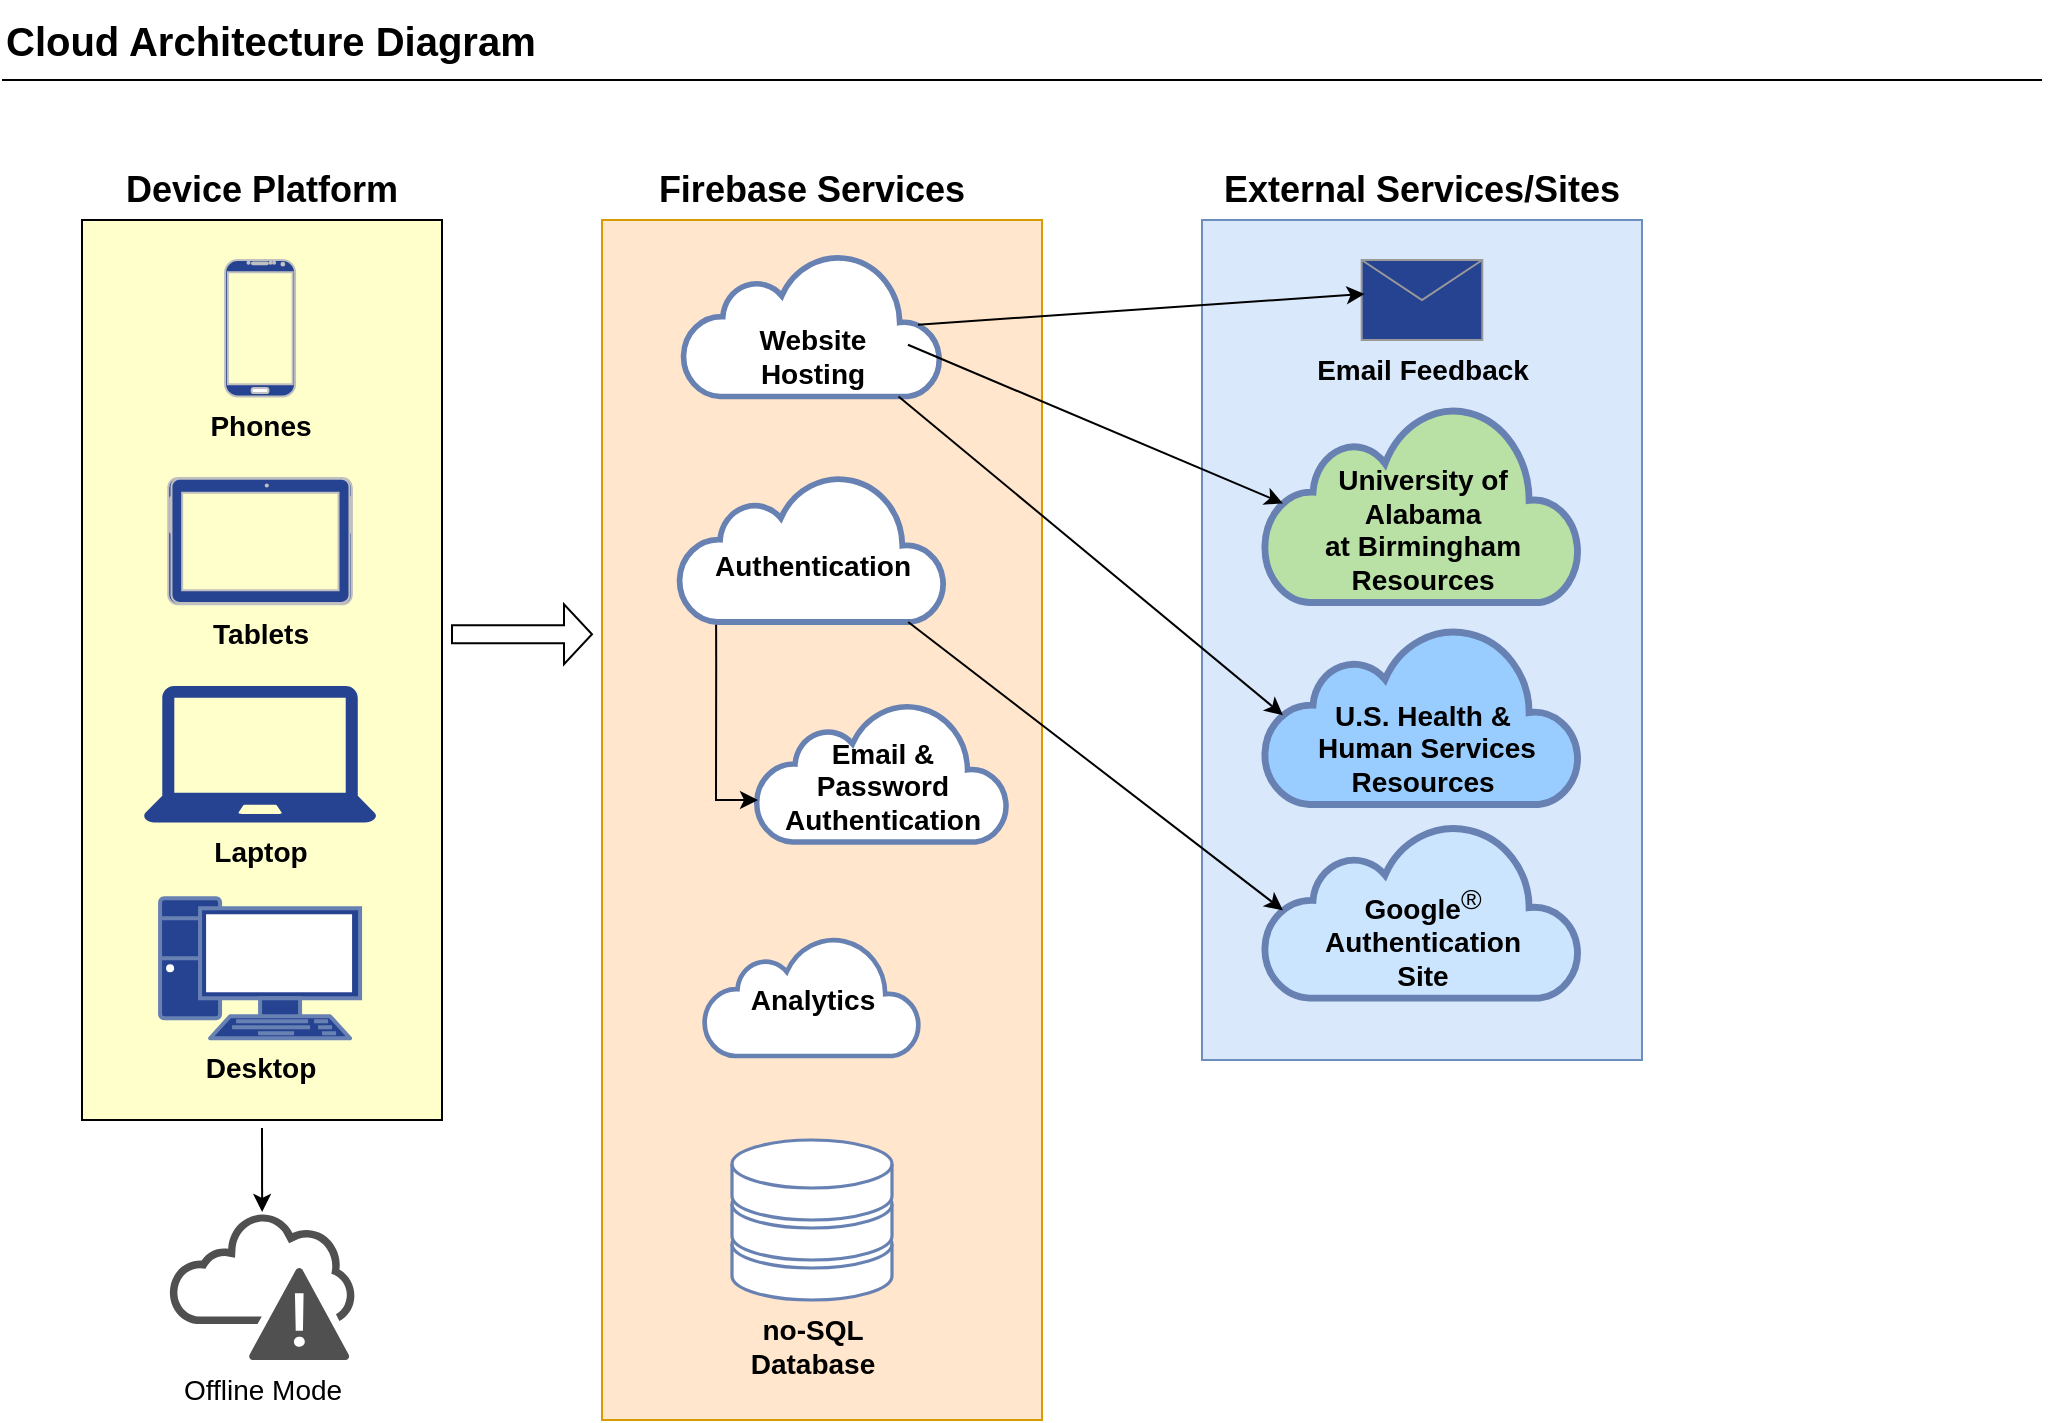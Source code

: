 <mxfile version="15.2.7" type="device"><diagram name="Cloud Architecture" id="9EUJt5jS7o1EEq1mbs0O"><mxGraphModel dx="1408" dy="808" grid="1" gridSize="10" guides="1" tooltips="1" connect="1" arrows="1" fold="1" page="1" pageScale="1" pageWidth="1100" pageHeight="850" math="0" shadow="0"><root><mxCell id="5dVM9Nsjc-HdfH1F0m2--0"/><mxCell id="5dVM9Nsjc-HdfH1F0m2--1" parent="5dVM9Nsjc-HdfH1F0m2--0"/><mxCell id="5dVM9Nsjc-HdfH1F0m2--44" value="" style="rounded=0;whiteSpace=wrap;html=1;fillColor=#dae8fc;strokeColor=#6c8ebf;" vertex="1" parent="5dVM9Nsjc-HdfH1F0m2--1"><mxGeometry x="639.995" y="150" width="220" height="420" as="geometry"/></mxCell><mxCell id="5dVM9Nsjc-HdfH1F0m2--34" value="" style="rounded=0;whiteSpace=wrap;html=1;fillColor=#ffe6cc;strokeColor=#d79b00;" vertex="1" parent="5dVM9Nsjc-HdfH1F0m2--1"><mxGeometry x="340" y="150" width="220" height="600" as="geometry"/></mxCell><mxCell id="5dVM9Nsjc-HdfH1F0m2--3" value="no-SQL&lt;br style=&quot;font-size: 14px;&quot;&gt;Database" style="fontColor=#000000;verticalAlign=top;verticalLabelPosition=bottom;labelPosition=center;align=center;html=1;outlineConnect=0;fillColor=#FFFFFF;strokeColor=#6881B3;gradientColor=none;gradientDirection=north;strokeWidth=2;shape=mxgraph.networks.storage;fontSize=14;fontStyle=1" vertex="1" parent="5dVM9Nsjc-HdfH1F0m2--1"><mxGeometry x="405" y="610" width="80" height="80" as="geometry"/></mxCell><mxCell id="5dVM9Nsjc-HdfH1F0m2--4" value="Email &amp;amp;&lt;br&gt;Password&lt;br style=&quot;font-size: 14px&quot;&gt;Authentication" style="html=1;outlineConnect=0;fillColor=#FFFFFF;strokeColor=#6881B3;gradientColor=none;gradientDirection=north;strokeWidth=2;shape=mxgraph.networks.cloud;fontColor=#000000;fontStyle=1;verticalAlign=bottom;aspect=fixed;fontSize=14;" vertex="1" parent="5dVM9Nsjc-HdfH1F0m2--1"><mxGeometry x="417.0" y="391" width="126" height="70" as="geometry"/></mxCell><mxCell id="5dVM9Nsjc-HdfH1F0m2--5" value="Google&lt;span style=&quot;font-family: arial; font-weight: 400; font-size: 14px;&quot;&gt;&lt;sup style=&quot;font-size: 14px;&quot;&gt;&lt;font style=&quot;font-size: 14px;&quot;&gt;®&lt;/font&gt;&lt;/sup&gt;&lt;/span&gt;&lt;br style=&quot;font-size: 14px;&quot;&gt;Authentication&lt;br style=&quot;font-size: 14px;&quot;&gt;Site" style="html=1;outlineConnect=0;fillColor=#CCE5FF;strokeColor=#6881B3;gradientColor=none;gradientDirection=north;strokeWidth=2;shape=mxgraph.networks.cloud;fontColor=#000000;fontStyle=1;verticalAlign=bottom;aspect=fixed;fontSize=14;" vertex="1" parent="5dVM9Nsjc-HdfH1F0m2--1"><mxGeometry x="670.995" y="451.26" width="158" height="87.78" as="geometry"/></mxCell><mxCell id="5dVM9Nsjc-HdfH1F0m2--8" value="U.S. Health &amp;amp;&lt;br style=&quot;font-size: 14px;&quot;&gt;&amp;nbsp;Human Services&lt;br style=&quot;font-size: 14px;&quot;&gt;Resources" style="html=1;outlineConnect=0;fillColor=#99CCFF;strokeColor=#6881B3;gradientColor=none;gradientDirection=north;strokeWidth=2;shape=mxgraph.networks.cloud;fontColor=#000000;fontStyle=1;verticalAlign=bottom;fontSize=14;aspect=fixed;" vertex="1" parent="5dVM9Nsjc-HdfH1F0m2--1"><mxGeometry x="670.995" y="353" width="158" height="89.23" as="geometry"/></mxCell><mxCell id="5dVM9Nsjc-HdfH1F0m2--9" value="University of &lt;br style=&quot;font-size: 14px;&quot;&gt;Alabama &lt;br style=&quot;font-size: 14px;&quot;&gt;at Birmingham&lt;br style=&quot;font-size: 14px;&quot;&gt;Resources" style="html=1;outlineConnect=0;fillColor=#B9E0A5;strokeColor=#6881B3;gradientColor=none;gradientDirection=north;strokeWidth=2;shape=mxgraph.networks.cloud;fontColor=#000000;fontStyle=1;verticalAlign=bottom;fontSize=14;aspect=fixed;" vertex="1" parent="5dVM9Nsjc-HdfH1F0m2--1"><mxGeometry x="670.995" y="242.13" width="158" height="99.14" as="geometry"/></mxCell><mxCell id="5dVM9Nsjc-HdfH1F0m2--10" value="Email Feedback" style="verticalLabelPosition=bottom;shadow=0;dashed=0;align=center;html=1;verticalAlign=top;strokeWidth=1;shape=mxgraph.mockup.misc.mail2;strokeColor=#999999;fillColor=#264391;fontSize=14;fontStyle=1" vertex="1" parent="5dVM9Nsjc-HdfH1F0m2--1"><mxGeometry x="719.835" y="170" width="60.32" height="40" as="geometry"/></mxCell><mxCell id="5dVM9Nsjc-HdfH1F0m2--11" value="Offline Mode" style="sketch=0;pointerEvents=1;shadow=0;dashed=0;html=1;strokeColor=none;fillColor=#505050;labelPosition=center;verticalLabelPosition=bottom;outlineConnect=0;verticalAlign=top;align=center;shape=mxgraph.office.clouds.cloud_disaster;fontSize=14;" vertex="1" parent="5dVM9Nsjc-HdfH1F0m2--1"><mxGeometry x="123.13" y="646" width="94" height="74" as="geometry"/></mxCell><mxCell id="5dVM9Nsjc-HdfH1F0m2--12" value="Cloud Architecture Diagram" style="text;html=1;strokeColor=none;fillColor=none;align=left;verticalAlign=middle;whiteSpace=wrap;rounded=0;fontColor=#000000;fontSize=20;fontStyle=1" vertex="1" parent="5dVM9Nsjc-HdfH1F0m2--1"><mxGeometry x="40" y="40" width="1020" height="40" as="geometry"/></mxCell><mxCell id="5dVM9Nsjc-HdfH1F0m2--13" value="" style="endArrow=none;html=1;fontSize=20;fontColor=#000000;exitX=0;exitY=1;exitDx=0;exitDy=0;entryX=1;entryY=1;entryDx=0;entryDy=0;" edge="1" parent="5dVM9Nsjc-HdfH1F0m2--1" source="5dVM9Nsjc-HdfH1F0m2--12" target="5dVM9Nsjc-HdfH1F0m2--12"><mxGeometry width="50" height="50" relative="1" as="geometry"><mxPoint x="640" y="450" as="sourcePoint"/><mxPoint x="690" y="400" as="targetPoint"/></mxGeometry></mxCell><mxCell id="5dVM9Nsjc-HdfH1F0m2--14" value="Website&lt;br style=&quot;font-size: 14px;&quot;&gt;Hosting" style="html=1;outlineConnect=0;fillColor=#FFFFFF;strokeColor=#6881B3;gradientColor=none;gradientDirection=north;strokeWidth=2;shape=mxgraph.networks.cloud;fontColor=#000000;fontStyle=1;verticalAlign=bottom;aspect=fixed;fontSize=14;" vertex="1" parent="5dVM9Nsjc-HdfH1F0m2--1"><mxGeometry x="380.4" y="166.48" width="129.2" height="71.78" as="geometry"/></mxCell><mxCell id="5dVM9Nsjc-HdfH1F0m2--36" style="edgeStyle=orthogonalEdgeStyle;rounded=0;orthogonalLoop=1;jettySize=auto;html=1;exitX=0.14;exitY=1;exitDx=0;exitDy=0;exitPerimeter=0;entryX=0.008;entryY=0.7;entryDx=0;entryDy=0;entryPerimeter=0;fontSize=18;" edge="1" parent="5dVM9Nsjc-HdfH1F0m2--1" source="5dVM9Nsjc-HdfH1F0m2--15" target="5dVM9Nsjc-HdfH1F0m2--4"><mxGeometry relative="1" as="geometry"/></mxCell><mxCell id="5dVM9Nsjc-HdfH1F0m2--15" value="Authentication&lt;br&gt;&amp;nbsp;" style="html=1;outlineConnect=0;fillColor=#FFFFFF;strokeColor=#6881B3;gradientColor=none;gradientDirection=north;strokeWidth=2;shape=mxgraph.networks.cloud;fontColor=#000000;fontStyle=1;verticalAlign=bottom;aspect=fixed;fontSize=14;" vertex="1" parent="5dVM9Nsjc-HdfH1F0m2--1"><mxGeometry x="378.405" y="277" width="133.19" height="74" as="geometry"/></mxCell><mxCell id="5dVM9Nsjc-HdfH1F0m2--24" value="Analytics&lt;br&gt;&amp;nbsp;" style="html=1;outlineConnect=0;fillColor=#FFFFFF;strokeColor=#6881B3;gradientColor=none;gradientDirection=north;strokeWidth=2;shape=mxgraph.networks.cloud;fontColor=#000000;fontStyle=1;verticalAlign=bottom;aspect=fixed;fontSize=14;" vertex="1" parent="5dVM9Nsjc-HdfH1F0m2--1"><mxGeometry x="391" y="508" width="108" height="60" as="geometry"/></mxCell><mxCell id="5dVM9Nsjc-HdfH1F0m2--27" style="edgeStyle=none;rounded=0;orthogonalLoop=1;jettySize=auto;html=1;fontColor=#000000;" edge="1" parent="5dVM9Nsjc-HdfH1F0m2--1" target="5dVM9Nsjc-HdfH1F0m2--11"><mxGeometry relative="1" as="geometry"><mxPoint x="170" y="604" as="sourcePoint"/><mxPoint x="800.62" y="585" as="targetPoint"/></mxGeometry></mxCell><mxCell id="5dVM9Nsjc-HdfH1F0m2--30" value="" style="rounded=0;whiteSpace=wrap;html=1;fillColor=#FFFFCC;" vertex="1" parent="5dVM9Nsjc-HdfH1F0m2--1"><mxGeometry x="80" y="150" width="180" height="450" as="geometry"/></mxCell><mxCell id="5dVM9Nsjc-HdfH1F0m2--33" value="Device Platform" style="text;html=1;strokeColor=none;fillColor=none;align=center;verticalAlign=middle;whiteSpace=wrap;rounded=0;fontSize=18;fontStyle=1" vertex="1" parent="5dVM9Nsjc-HdfH1F0m2--1"><mxGeometry x="80" y="120" width="180" height="30" as="geometry"/></mxCell><mxCell id="5dVM9Nsjc-HdfH1F0m2--19" value="Phones" style="verticalLabelPosition=bottom;verticalAlign=top;html=1;shadow=0;dashed=0;strokeWidth=1;shape=mxgraph.android.phone2;strokeColor=#c0c0c0;fillColor=#264391;aspect=fixed;fontSize=14;fontStyle=1" vertex="1" parent="5dVM9Nsjc-HdfH1F0m2--1"><mxGeometry x="151.54" y="170" width="35" height="68.26" as="geometry"/></mxCell><mxCell id="5dVM9Nsjc-HdfH1F0m2--21" value="Tablets" style="verticalLabelPosition=bottom;verticalAlign=top;html=1;shadow=0;dashed=0;strokeWidth=1;shape=mxgraph.android.tab2;strokeColor=#c0c0c0;direction=north;fillColor=#264391;aspect=fixed;fontSize=14;fontStyle=1" vertex="1" parent="5dVM9Nsjc-HdfH1F0m2--1"><mxGeometry x="123.13" y="279" width="91.82" height="63.13" as="geometry"/></mxCell><mxCell id="5dVM9Nsjc-HdfH1F0m2--20" value="Laptop" style="sketch=0;pointerEvents=1;shadow=0;dashed=0;html=1;strokeColor=none;fillColor=#264391;labelPosition=center;verticalLabelPosition=bottom;verticalAlign=top;outlineConnect=0;align=center;shape=mxgraph.office.devices.laptop;aspect=fixed;fontSize=14;fontStyle=1" vertex="1" parent="5dVM9Nsjc-HdfH1F0m2--1"><mxGeometry x="110.775" y="383" width="116.53" height="68.26" as="geometry"/></mxCell><mxCell id="5dVM9Nsjc-HdfH1F0m2--22" value="Desktop" style="fontColor=#000000;verticalAlign=top;verticalLabelPosition=bottom;labelPosition=center;align=center;html=1;outlineConnect=0;fillColor=#264391;strokeColor=#6881B3;gradientColor=none;gradientDirection=north;strokeWidth=2;shape=mxgraph.networks.pc;fontSize=14;fontStyle=1" vertex="1" parent="5dVM9Nsjc-HdfH1F0m2--1"><mxGeometry x="119.04" y="489.13" width="100" height="70" as="geometry"/></mxCell><mxCell id="5dVM9Nsjc-HdfH1F0m2--35" value="Firebase Services" style="text;html=1;strokeColor=none;fillColor=none;align=center;verticalAlign=middle;whiteSpace=wrap;rounded=0;fontSize=18;fontStyle=1" vertex="1" parent="5dVM9Nsjc-HdfH1F0m2--1"><mxGeometry x="340" y="120" width="210" height="30" as="geometry"/></mxCell><mxCell id="5dVM9Nsjc-HdfH1F0m2--39" value="" style="endArrow=classic;html=1;fontSize=18;exitX=0.91;exitY=0.5;exitDx=0;exitDy=0;exitPerimeter=0;entryX=0.024;entryY=0.425;entryDx=0;entryDy=0;entryPerimeter=0;" edge="1" parent="5dVM9Nsjc-HdfH1F0m2--1" source="5dVM9Nsjc-HdfH1F0m2--14" target="5dVM9Nsjc-HdfH1F0m2--10"><mxGeometry width="50" height="50" relative="1" as="geometry"><mxPoint x="560" y="390" as="sourcePoint"/><mxPoint x="610" y="340" as="targetPoint"/></mxGeometry></mxCell><mxCell id="5dVM9Nsjc-HdfH1F0m2--40" value="" style="endArrow=classic;html=1;fontSize=18;exitX=0.91;exitY=0.5;exitDx=0;exitDy=0;exitPerimeter=0;entryX=0.06;entryY=0.5;entryDx=0;entryDy=0;entryPerimeter=0;" edge="1" parent="5dVM9Nsjc-HdfH1F0m2--1" target="5dVM9Nsjc-HdfH1F0m2--9"><mxGeometry width="50" height="50" relative="1" as="geometry"><mxPoint x="492.972" y="212.37" as="sourcePoint"/><mxPoint x="680.978" y="197" as="targetPoint"/></mxGeometry></mxCell><mxCell id="5dVM9Nsjc-HdfH1F0m2--42" value="" style="endArrow=classic;html=1;fontSize=18;entryX=0.06;entryY=0.5;entryDx=0;entryDy=0;entryPerimeter=0;" edge="1" parent="5dVM9Nsjc-HdfH1F0m2--1" source="5dVM9Nsjc-HdfH1F0m2--14" target="5dVM9Nsjc-HdfH1F0m2--8"><mxGeometry width="50" height="50" relative="1" as="geometry"><mxPoint x="502.972" y="222.37" as="sourcePoint"/><mxPoint x="679.525" y="277.326" as="targetPoint"/></mxGeometry></mxCell><mxCell id="5dVM9Nsjc-HdfH1F0m2--43" value="" style="endArrow=classic;html=1;fontSize=18;entryX=0.06;entryY=0.5;entryDx=0;entryDy=0;entryPerimeter=0;" edge="1" parent="5dVM9Nsjc-HdfH1F0m2--1" source="5dVM9Nsjc-HdfH1F0m2--15" target="5dVM9Nsjc-HdfH1F0m2--5"><mxGeometry width="50" height="50" relative="1" as="geometry"><mxPoint x="489.096" y="248.26" as="sourcePoint"/><mxPoint x="689.087" y="416.26" as="targetPoint"/></mxGeometry></mxCell><mxCell id="5dVM9Nsjc-HdfH1F0m2--45" value="" style="shape=singleArrow;whiteSpace=wrap;html=1;fontSize=18;verticalAlign=bottom;" vertex="1" parent="5dVM9Nsjc-HdfH1F0m2--1"><mxGeometry x="265" y="342.13" width="70" height="30" as="geometry"/></mxCell><mxCell id="5dVM9Nsjc-HdfH1F0m2--46" value="External Services/Sites" style="text;html=1;strokeColor=none;fillColor=none;align=center;verticalAlign=middle;whiteSpace=wrap;rounded=0;fontSize=18;fontStyle=1" vertex="1" parent="5dVM9Nsjc-HdfH1F0m2--1"><mxGeometry x="640" y="120" width="220" height="30" as="geometry"/></mxCell></root></mxGraphModel></diagram></mxfile>